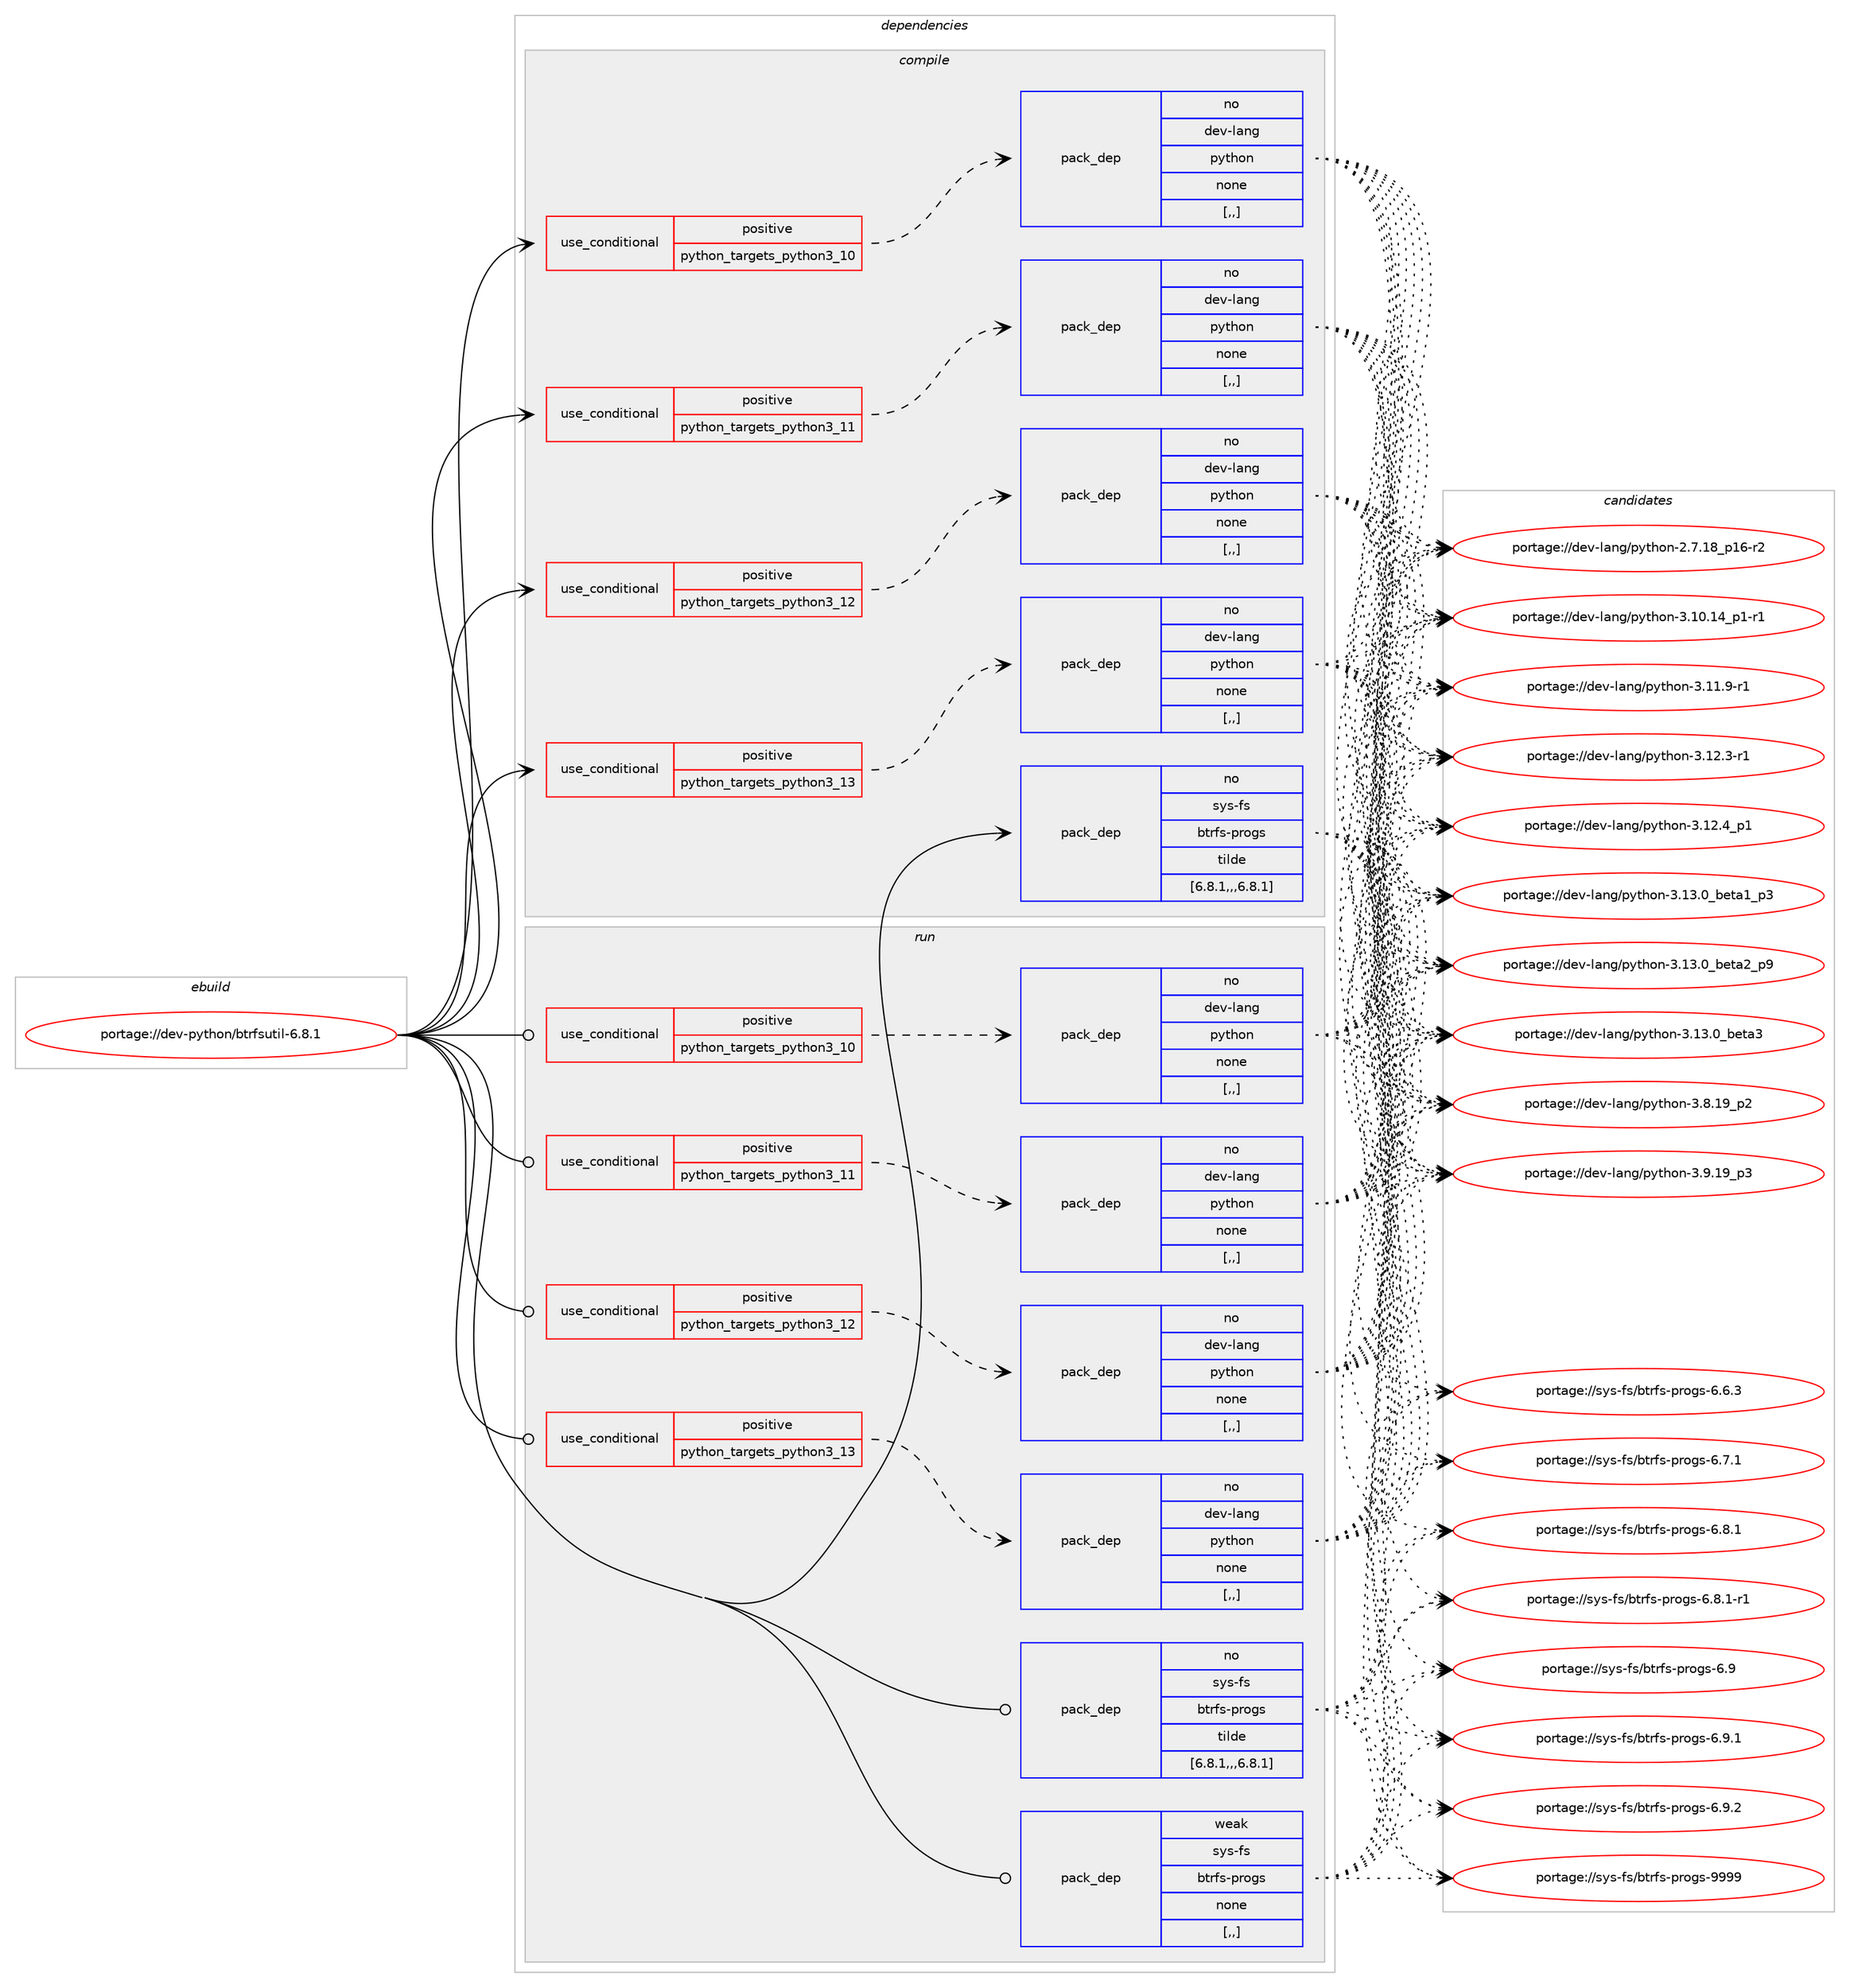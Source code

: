 digraph prolog {

# *************
# Graph options
# *************

newrank=true;
concentrate=true;
compound=true;
graph [rankdir=LR,fontname=Helvetica,fontsize=10,ranksep=1.5];#, ranksep=2.5, nodesep=0.2];
edge  [arrowhead=vee];
node  [fontname=Helvetica,fontsize=10];

# **********
# The ebuild
# **********

subgraph cluster_leftcol {
color=gray;
rank=same;
label=<<i>ebuild</i>>;
id [label="portage://dev-python/btrfsutil-6.8.1", color=red, width=4, href="../dev-python/btrfsutil-6.8.1.svg"];
}

# ****************
# The dependencies
# ****************

subgraph cluster_midcol {
color=gray;
label=<<i>dependencies</i>>;
subgraph cluster_compile {
fillcolor="#eeeeee";
style=filled;
label=<<i>compile</i>>;
subgraph cond30569 {
dependency139888 [label=<<TABLE BORDER="0" CELLBORDER="1" CELLSPACING="0" CELLPADDING="4"><TR><TD ROWSPAN="3" CELLPADDING="10">use_conditional</TD></TR><TR><TD>positive</TD></TR><TR><TD>python_targets_python3_10</TD></TR></TABLE>>, shape=none, color=red];
subgraph pack108107 {
dependency139889 [label=<<TABLE BORDER="0" CELLBORDER="1" CELLSPACING="0" CELLPADDING="4" WIDTH="220"><TR><TD ROWSPAN="6" CELLPADDING="30">pack_dep</TD></TR><TR><TD WIDTH="110">no</TD></TR><TR><TD>dev-lang</TD></TR><TR><TD>python</TD></TR><TR><TD>none</TD></TR><TR><TD>[,,]</TD></TR></TABLE>>, shape=none, color=blue];
}
dependency139888:e -> dependency139889:w [weight=20,style="dashed",arrowhead="vee"];
}
id:e -> dependency139888:w [weight=20,style="solid",arrowhead="vee"];
subgraph cond30570 {
dependency139890 [label=<<TABLE BORDER="0" CELLBORDER="1" CELLSPACING="0" CELLPADDING="4"><TR><TD ROWSPAN="3" CELLPADDING="10">use_conditional</TD></TR><TR><TD>positive</TD></TR><TR><TD>python_targets_python3_11</TD></TR></TABLE>>, shape=none, color=red];
subgraph pack108108 {
dependency139891 [label=<<TABLE BORDER="0" CELLBORDER="1" CELLSPACING="0" CELLPADDING="4" WIDTH="220"><TR><TD ROWSPAN="6" CELLPADDING="30">pack_dep</TD></TR><TR><TD WIDTH="110">no</TD></TR><TR><TD>dev-lang</TD></TR><TR><TD>python</TD></TR><TR><TD>none</TD></TR><TR><TD>[,,]</TD></TR></TABLE>>, shape=none, color=blue];
}
dependency139890:e -> dependency139891:w [weight=20,style="dashed",arrowhead="vee"];
}
id:e -> dependency139890:w [weight=20,style="solid",arrowhead="vee"];
subgraph cond30571 {
dependency139892 [label=<<TABLE BORDER="0" CELLBORDER="1" CELLSPACING="0" CELLPADDING="4"><TR><TD ROWSPAN="3" CELLPADDING="10">use_conditional</TD></TR><TR><TD>positive</TD></TR><TR><TD>python_targets_python3_12</TD></TR></TABLE>>, shape=none, color=red];
subgraph pack108109 {
dependency139893 [label=<<TABLE BORDER="0" CELLBORDER="1" CELLSPACING="0" CELLPADDING="4" WIDTH="220"><TR><TD ROWSPAN="6" CELLPADDING="30">pack_dep</TD></TR><TR><TD WIDTH="110">no</TD></TR><TR><TD>dev-lang</TD></TR><TR><TD>python</TD></TR><TR><TD>none</TD></TR><TR><TD>[,,]</TD></TR></TABLE>>, shape=none, color=blue];
}
dependency139892:e -> dependency139893:w [weight=20,style="dashed",arrowhead="vee"];
}
id:e -> dependency139892:w [weight=20,style="solid",arrowhead="vee"];
subgraph cond30572 {
dependency139894 [label=<<TABLE BORDER="0" CELLBORDER="1" CELLSPACING="0" CELLPADDING="4"><TR><TD ROWSPAN="3" CELLPADDING="10">use_conditional</TD></TR><TR><TD>positive</TD></TR><TR><TD>python_targets_python3_13</TD></TR></TABLE>>, shape=none, color=red];
subgraph pack108110 {
dependency139895 [label=<<TABLE BORDER="0" CELLBORDER="1" CELLSPACING="0" CELLPADDING="4" WIDTH="220"><TR><TD ROWSPAN="6" CELLPADDING="30">pack_dep</TD></TR><TR><TD WIDTH="110">no</TD></TR><TR><TD>dev-lang</TD></TR><TR><TD>python</TD></TR><TR><TD>none</TD></TR><TR><TD>[,,]</TD></TR></TABLE>>, shape=none, color=blue];
}
dependency139894:e -> dependency139895:w [weight=20,style="dashed",arrowhead="vee"];
}
id:e -> dependency139894:w [weight=20,style="solid",arrowhead="vee"];
subgraph pack108111 {
dependency139896 [label=<<TABLE BORDER="0" CELLBORDER="1" CELLSPACING="0" CELLPADDING="4" WIDTH="220"><TR><TD ROWSPAN="6" CELLPADDING="30">pack_dep</TD></TR><TR><TD WIDTH="110">no</TD></TR><TR><TD>sys-fs</TD></TR><TR><TD>btrfs-progs</TD></TR><TR><TD>tilde</TD></TR><TR><TD>[6.8.1,,,6.8.1]</TD></TR></TABLE>>, shape=none, color=blue];
}
id:e -> dependency139896:w [weight=20,style="solid",arrowhead="vee"];
}
subgraph cluster_compileandrun {
fillcolor="#eeeeee";
style=filled;
label=<<i>compile and run</i>>;
}
subgraph cluster_run {
fillcolor="#eeeeee";
style=filled;
label=<<i>run</i>>;
subgraph cond30573 {
dependency139897 [label=<<TABLE BORDER="0" CELLBORDER="1" CELLSPACING="0" CELLPADDING="4"><TR><TD ROWSPAN="3" CELLPADDING="10">use_conditional</TD></TR><TR><TD>positive</TD></TR><TR><TD>python_targets_python3_10</TD></TR></TABLE>>, shape=none, color=red];
subgraph pack108112 {
dependency139898 [label=<<TABLE BORDER="0" CELLBORDER="1" CELLSPACING="0" CELLPADDING="4" WIDTH="220"><TR><TD ROWSPAN="6" CELLPADDING="30">pack_dep</TD></TR><TR><TD WIDTH="110">no</TD></TR><TR><TD>dev-lang</TD></TR><TR><TD>python</TD></TR><TR><TD>none</TD></TR><TR><TD>[,,]</TD></TR></TABLE>>, shape=none, color=blue];
}
dependency139897:e -> dependency139898:w [weight=20,style="dashed",arrowhead="vee"];
}
id:e -> dependency139897:w [weight=20,style="solid",arrowhead="odot"];
subgraph cond30574 {
dependency139899 [label=<<TABLE BORDER="0" CELLBORDER="1" CELLSPACING="0" CELLPADDING="4"><TR><TD ROWSPAN="3" CELLPADDING="10">use_conditional</TD></TR><TR><TD>positive</TD></TR><TR><TD>python_targets_python3_11</TD></TR></TABLE>>, shape=none, color=red];
subgraph pack108113 {
dependency139900 [label=<<TABLE BORDER="0" CELLBORDER="1" CELLSPACING="0" CELLPADDING="4" WIDTH="220"><TR><TD ROWSPAN="6" CELLPADDING="30">pack_dep</TD></TR><TR><TD WIDTH="110">no</TD></TR><TR><TD>dev-lang</TD></TR><TR><TD>python</TD></TR><TR><TD>none</TD></TR><TR><TD>[,,]</TD></TR></TABLE>>, shape=none, color=blue];
}
dependency139899:e -> dependency139900:w [weight=20,style="dashed",arrowhead="vee"];
}
id:e -> dependency139899:w [weight=20,style="solid",arrowhead="odot"];
subgraph cond30575 {
dependency139901 [label=<<TABLE BORDER="0" CELLBORDER="1" CELLSPACING="0" CELLPADDING="4"><TR><TD ROWSPAN="3" CELLPADDING="10">use_conditional</TD></TR><TR><TD>positive</TD></TR><TR><TD>python_targets_python3_12</TD></TR></TABLE>>, shape=none, color=red];
subgraph pack108114 {
dependency139902 [label=<<TABLE BORDER="0" CELLBORDER="1" CELLSPACING="0" CELLPADDING="4" WIDTH="220"><TR><TD ROWSPAN="6" CELLPADDING="30">pack_dep</TD></TR><TR><TD WIDTH="110">no</TD></TR><TR><TD>dev-lang</TD></TR><TR><TD>python</TD></TR><TR><TD>none</TD></TR><TR><TD>[,,]</TD></TR></TABLE>>, shape=none, color=blue];
}
dependency139901:e -> dependency139902:w [weight=20,style="dashed",arrowhead="vee"];
}
id:e -> dependency139901:w [weight=20,style="solid",arrowhead="odot"];
subgraph cond30576 {
dependency139903 [label=<<TABLE BORDER="0" CELLBORDER="1" CELLSPACING="0" CELLPADDING="4"><TR><TD ROWSPAN="3" CELLPADDING="10">use_conditional</TD></TR><TR><TD>positive</TD></TR><TR><TD>python_targets_python3_13</TD></TR></TABLE>>, shape=none, color=red];
subgraph pack108115 {
dependency139904 [label=<<TABLE BORDER="0" CELLBORDER="1" CELLSPACING="0" CELLPADDING="4" WIDTH="220"><TR><TD ROWSPAN="6" CELLPADDING="30">pack_dep</TD></TR><TR><TD WIDTH="110">no</TD></TR><TR><TD>dev-lang</TD></TR><TR><TD>python</TD></TR><TR><TD>none</TD></TR><TR><TD>[,,]</TD></TR></TABLE>>, shape=none, color=blue];
}
dependency139903:e -> dependency139904:w [weight=20,style="dashed",arrowhead="vee"];
}
id:e -> dependency139903:w [weight=20,style="solid",arrowhead="odot"];
subgraph pack108116 {
dependency139905 [label=<<TABLE BORDER="0" CELLBORDER="1" CELLSPACING="0" CELLPADDING="4" WIDTH="220"><TR><TD ROWSPAN="6" CELLPADDING="30">pack_dep</TD></TR><TR><TD WIDTH="110">no</TD></TR><TR><TD>sys-fs</TD></TR><TR><TD>btrfs-progs</TD></TR><TR><TD>tilde</TD></TR><TR><TD>[6.8.1,,,6.8.1]</TD></TR></TABLE>>, shape=none, color=blue];
}
id:e -> dependency139905:w [weight=20,style="solid",arrowhead="odot"];
subgraph pack108117 {
dependency139906 [label=<<TABLE BORDER="0" CELLBORDER="1" CELLSPACING="0" CELLPADDING="4" WIDTH="220"><TR><TD ROWSPAN="6" CELLPADDING="30">pack_dep</TD></TR><TR><TD WIDTH="110">weak</TD></TR><TR><TD>sys-fs</TD></TR><TR><TD>btrfs-progs</TD></TR><TR><TD>none</TD></TR><TR><TD>[,,]</TD></TR></TABLE>>, shape=none, color=blue];
}
id:e -> dependency139906:w [weight=20,style="solid",arrowhead="odot"];
}
}

# **************
# The candidates
# **************

subgraph cluster_choices {
rank=same;
color=gray;
label=<<i>candidates</i>>;

subgraph choice108107 {
color=black;
nodesep=1;
choice100101118451089711010347112121116104111110455046554649569511249544511450 [label="portage://dev-lang/python-2.7.18_p16-r2", color=red, width=4,href="../dev-lang/python-2.7.18_p16-r2.svg"];
choice100101118451089711010347112121116104111110455146494846495295112494511449 [label="portage://dev-lang/python-3.10.14_p1-r1", color=red, width=4,href="../dev-lang/python-3.10.14_p1-r1.svg"];
choice100101118451089711010347112121116104111110455146494946574511449 [label="portage://dev-lang/python-3.11.9-r1", color=red, width=4,href="../dev-lang/python-3.11.9-r1.svg"];
choice100101118451089711010347112121116104111110455146495046514511449 [label="portage://dev-lang/python-3.12.3-r1", color=red, width=4,href="../dev-lang/python-3.12.3-r1.svg"];
choice100101118451089711010347112121116104111110455146495046529511249 [label="portage://dev-lang/python-3.12.4_p1", color=red, width=4,href="../dev-lang/python-3.12.4_p1.svg"];
choice10010111845108971101034711212111610411111045514649514648959810111697499511251 [label="portage://dev-lang/python-3.13.0_beta1_p3", color=red, width=4,href="../dev-lang/python-3.13.0_beta1_p3.svg"];
choice10010111845108971101034711212111610411111045514649514648959810111697509511257 [label="portage://dev-lang/python-3.13.0_beta2_p9", color=red, width=4,href="../dev-lang/python-3.13.0_beta2_p9.svg"];
choice1001011184510897110103471121211161041111104551464951464895981011169751 [label="portage://dev-lang/python-3.13.0_beta3", color=red, width=4,href="../dev-lang/python-3.13.0_beta3.svg"];
choice100101118451089711010347112121116104111110455146564649579511250 [label="portage://dev-lang/python-3.8.19_p2", color=red, width=4,href="../dev-lang/python-3.8.19_p2.svg"];
choice100101118451089711010347112121116104111110455146574649579511251 [label="portage://dev-lang/python-3.9.19_p3", color=red, width=4,href="../dev-lang/python-3.9.19_p3.svg"];
dependency139889:e -> choice100101118451089711010347112121116104111110455046554649569511249544511450:w [style=dotted,weight="100"];
dependency139889:e -> choice100101118451089711010347112121116104111110455146494846495295112494511449:w [style=dotted,weight="100"];
dependency139889:e -> choice100101118451089711010347112121116104111110455146494946574511449:w [style=dotted,weight="100"];
dependency139889:e -> choice100101118451089711010347112121116104111110455146495046514511449:w [style=dotted,weight="100"];
dependency139889:e -> choice100101118451089711010347112121116104111110455146495046529511249:w [style=dotted,weight="100"];
dependency139889:e -> choice10010111845108971101034711212111610411111045514649514648959810111697499511251:w [style=dotted,weight="100"];
dependency139889:e -> choice10010111845108971101034711212111610411111045514649514648959810111697509511257:w [style=dotted,weight="100"];
dependency139889:e -> choice1001011184510897110103471121211161041111104551464951464895981011169751:w [style=dotted,weight="100"];
dependency139889:e -> choice100101118451089711010347112121116104111110455146564649579511250:w [style=dotted,weight="100"];
dependency139889:e -> choice100101118451089711010347112121116104111110455146574649579511251:w [style=dotted,weight="100"];
}
subgraph choice108108 {
color=black;
nodesep=1;
choice100101118451089711010347112121116104111110455046554649569511249544511450 [label="portage://dev-lang/python-2.7.18_p16-r2", color=red, width=4,href="../dev-lang/python-2.7.18_p16-r2.svg"];
choice100101118451089711010347112121116104111110455146494846495295112494511449 [label="portage://dev-lang/python-3.10.14_p1-r1", color=red, width=4,href="../dev-lang/python-3.10.14_p1-r1.svg"];
choice100101118451089711010347112121116104111110455146494946574511449 [label="portage://dev-lang/python-3.11.9-r1", color=red, width=4,href="../dev-lang/python-3.11.9-r1.svg"];
choice100101118451089711010347112121116104111110455146495046514511449 [label="portage://dev-lang/python-3.12.3-r1", color=red, width=4,href="../dev-lang/python-3.12.3-r1.svg"];
choice100101118451089711010347112121116104111110455146495046529511249 [label="portage://dev-lang/python-3.12.4_p1", color=red, width=4,href="../dev-lang/python-3.12.4_p1.svg"];
choice10010111845108971101034711212111610411111045514649514648959810111697499511251 [label="portage://dev-lang/python-3.13.0_beta1_p3", color=red, width=4,href="../dev-lang/python-3.13.0_beta1_p3.svg"];
choice10010111845108971101034711212111610411111045514649514648959810111697509511257 [label="portage://dev-lang/python-3.13.0_beta2_p9", color=red, width=4,href="../dev-lang/python-3.13.0_beta2_p9.svg"];
choice1001011184510897110103471121211161041111104551464951464895981011169751 [label="portage://dev-lang/python-3.13.0_beta3", color=red, width=4,href="../dev-lang/python-3.13.0_beta3.svg"];
choice100101118451089711010347112121116104111110455146564649579511250 [label="portage://dev-lang/python-3.8.19_p2", color=red, width=4,href="../dev-lang/python-3.8.19_p2.svg"];
choice100101118451089711010347112121116104111110455146574649579511251 [label="portage://dev-lang/python-3.9.19_p3", color=red, width=4,href="../dev-lang/python-3.9.19_p3.svg"];
dependency139891:e -> choice100101118451089711010347112121116104111110455046554649569511249544511450:w [style=dotted,weight="100"];
dependency139891:e -> choice100101118451089711010347112121116104111110455146494846495295112494511449:w [style=dotted,weight="100"];
dependency139891:e -> choice100101118451089711010347112121116104111110455146494946574511449:w [style=dotted,weight="100"];
dependency139891:e -> choice100101118451089711010347112121116104111110455146495046514511449:w [style=dotted,weight="100"];
dependency139891:e -> choice100101118451089711010347112121116104111110455146495046529511249:w [style=dotted,weight="100"];
dependency139891:e -> choice10010111845108971101034711212111610411111045514649514648959810111697499511251:w [style=dotted,weight="100"];
dependency139891:e -> choice10010111845108971101034711212111610411111045514649514648959810111697509511257:w [style=dotted,weight="100"];
dependency139891:e -> choice1001011184510897110103471121211161041111104551464951464895981011169751:w [style=dotted,weight="100"];
dependency139891:e -> choice100101118451089711010347112121116104111110455146564649579511250:w [style=dotted,weight="100"];
dependency139891:e -> choice100101118451089711010347112121116104111110455146574649579511251:w [style=dotted,weight="100"];
}
subgraph choice108109 {
color=black;
nodesep=1;
choice100101118451089711010347112121116104111110455046554649569511249544511450 [label="portage://dev-lang/python-2.7.18_p16-r2", color=red, width=4,href="../dev-lang/python-2.7.18_p16-r2.svg"];
choice100101118451089711010347112121116104111110455146494846495295112494511449 [label="portage://dev-lang/python-3.10.14_p1-r1", color=red, width=4,href="../dev-lang/python-3.10.14_p1-r1.svg"];
choice100101118451089711010347112121116104111110455146494946574511449 [label="portage://dev-lang/python-3.11.9-r1", color=red, width=4,href="../dev-lang/python-3.11.9-r1.svg"];
choice100101118451089711010347112121116104111110455146495046514511449 [label="portage://dev-lang/python-3.12.3-r1", color=red, width=4,href="../dev-lang/python-3.12.3-r1.svg"];
choice100101118451089711010347112121116104111110455146495046529511249 [label="portage://dev-lang/python-3.12.4_p1", color=red, width=4,href="../dev-lang/python-3.12.4_p1.svg"];
choice10010111845108971101034711212111610411111045514649514648959810111697499511251 [label="portage://dev-lang/python-3.13.0_beta1_p3", color=red, width=4,href="../dev-lang/python-3.13.0_beta1_p3.svg"];
choice10010111845108971101034711212111610411111045514649514648959810111697509511257 [label="portage://dev-lang/python-3.13.0_beta2_p9", color=red, width=4,href="../dev-lang/python-3.13.0_beta2_p9.svg"];
choice1001011184510897110103471121211161041111104551464951464895981011169751 [label="portage://dev-lang/python-3.13.0_beta3", color=red, width=4,href="../dev-lang/python-3.13.0_beta3.svg"];
choice100101118451089711010347112121116104111110455146564649579511250 [label="portage://dev-lang/python-3.8.19_p2", color=red, width=4,href="../dev-lang/python-3.8.19_p2.svg"];
choice100101118451089711010347112121116104111110455146574649579511251 [label="portage://dev-lang/python-3.9.19_p3", color=red, width=4,href="../dev-lang/python-3.9.19_p3.svg"];
dependency139893:e -> choice100101118451089711010347112121116104111110455046554649569511249544511450:w [style=dotted,weight="100"];
dependency139893:e -> choice100101118451089711010347112121116104111110455146494846495295112494511449:w [style=dotted,weight="100"];
dependency139893:e -> choice100101118451089711010347112121116104111110455146494946574511449:w [style=dotted,weight="100"];
dependency139893:e -> choice100101118451089711010347112121116104111110455146495046514511449:w [style=dotted,weight="100"];
dependency139893:e -> choice100101118451089711010347112121116104111110455146495046529511249:w [style=dotted,weight="100"];
dependency139893:e -> choice10010111845108971101034711212111610411111045514649514648959810111697499511251:w [style=dotted,weight="100"];
dependency139893:e -> choice10010111845108971101034711212111610411111045514649514648959810111697509511257:w [style=dotted,weight="100"];
dependency139893:e -> choice1001011184510897110103471121211161041111104551464951464895981011169751:w [style=dotted,weight="100"];
dependency139893:e -> choice100101118451089711010347112121116104111110455146564649579511250:w [style=dotted,weight="100"];
dependency139893:e -> choice100101118451089711010347112121116104111110455146574649579511251:w [style=dotted,weight="100"];
}
subgraph choice108110 {
color=black;
nodesep=1;
choice100101118451089711010347112121116104111110455046554649569511249544511450 [label="portage://dev-lang/python-2.7.18_p16-r2", color=red, width=4,href="../dev-lang/python-2.7.18_p16-r2.svg"];
choice100101118451089711010347112121116104111110455146494846495295112494511449 [label="portage://dev-lang/python-3.10.14_p1-r1", color=red, width=4,href="../dev-lang/python-3.10.14_p1-r1.svg"];
choice100101118451089711010347112121116104111110455146494946574511449 [label="portage://dev-lang/python-3.11.9-r1", color=red, width=4,href="../dev-lang/python-3.11.9-r1.svg"];
choice100101118451089711010347112121116104111110455146495046514511449 [label="portage://dev-lang/python-3.12.3-r1", color=red, width=4,href="../dev-lang/python-3.12.3-r1.svg"];
choice100101118451089711010347112121116104111110455146495046529511249 [label="portage://dev-lang/python-3.12.4_p1", color=red, width=4,href="../dev-lang/python-3.12.4_p1.svg"];
choice10010111845108971101034711212111610411111045514649514648959810111697499511251 [label="portage://dev-lang/python-3.13.0_beta1_p3", color=red, width=4,href="../dev-lang/python-3.13.0_beta1_p3.svg"];
choice10010111845108971101034711212111610411111045514649514648959810111697509511257 [label="portage://dev-lang/python-3.13.0_beta2_p9", color=red, width=4,href="../dev-lang/python-3.13.0_beta2_p9.svg"];
choice1001011184510897110103471121211161041111104551464951464895981011169751 [label="portage://dev-lang/python-3.13.0_beta3", color=red, width=4,href="../dev-lang/python-3.13.0_beta3.svg"];
choice100101118451089711010347112121116104111110455146564649579511250 [label="portage://dev-lang/python-3.8.19_p2", color=red, width=4,href="../dev-lang/python-3.8.19_p2.svg"];
choice100101118451089711010347112121116104111110455146574649579511251 [label="portage://dev-lang/python-3.9.19_p3", color=red, width=4,href="../dev-lang/python-3.9.19_p3.svg"];
dependency139895:e -> choice100101118451089711010347112121116104111110455046554649569511249544511450:w [style=dotted,weight="100"];
dependency139895:e -> choice100101118451089711010347112121116104111110455146494846495295112494511449:w [style=dotted,weight="100"];
dependency139895:e -> choice100101118451089711010347112121116104111110455146494946574511449:w [style=dotted,weight="100"];
dependency139895:e -> choice100101118451089711010347112121116104111110455146495046514511449:w [style=dotted,weight="100"];
dependency139895:e -> choice100101118451089711010347112121116104111110455146495046529511249:w [style=dotted,weight="100"];
dependency139895:e -> choice10010111845108971101034711212111610411111045514649514648959810111697499511251:w [style=dotted,weight="100"];
dependency139895:e -> choice10010111845108971101034711212111610411111045514649514648959810111697509511257:w [style=dotted,weight="100"];
dependency139895:e -> choice1001011184510897110103471121211161041111104551464951464895981011169751:w [style=dotted,weight="100"];
dependency139895:e -> choice100101118451089711010347112121116104111110455146564649579511250:w [style=dotted,weight="100"];
dependency139895:e -> choice100101118451089711010347112121116104111110455146574649579511251:w [style=dotted,weight="100"];
}
subgraph choice108111 {
color=black;
nodesep=1;
choice11512111545102115479811611410211545112114111103115455446544651 [label="portage://sys-fs/btrfs-progs-6.6.3", color=red, width=4,href="../sys-fs/btrfs-progs-6.6.3.svg"];
choice11512111545102115479811611410211545112114111103115455446554649 [label="portage://sys-fs/btrfs-progs-6.7.1", color=red, width=4,href="../sys-fs/btrfs-progs-6.7.1.svg"];
choice11512111545102115479811611410211545112114111103115455446564649 [label="portage://sys-fs/btrfs-progs-6.8.1", color=red, width=4,href="../sys-fs/btrfs-progs-6.8.1.svg"];
choice115121115451021154798116114102115451121141111031154554465646494511449 [label="portage://sys-fs/btrfs-progs-6.8.1-r1", color=red, width=4,href="../sys-fs/btrfs-progs-6.8.1-r1.svg"];
choice1151211154510211547981161141021154511211411110311545544657 [label="portage://sys-fs/btrfs-progs-6.9", color=red, width=4,href="../sys-fs/btrfs-progs-6.9.svg"];
choice11512111545102115479811611410211545112114111103115455446574649 [label="portage://sys-fs/btrfs-progs-6.9.1", color=red, width=4,href="../sys-fs/btrfs-progs-6.9.1.svg"];
choice11512111545102115479811611410211545112114111103115455446574650 [label="portage://sys-fs/btrfs-progs-6.9.2", color=red, width=4,href="../sys-fs/btrfs-progs-6.9.2.svg"];
choice115121115451021154798116114102115451121141111031154557575757 [label="portage://sys-fs/btrfs-progs-9999", color=red, width=4,href="../sys-fs/btrfs-progs-9999.svg"];
dependency139896:e -> choice11512111545102115479811611410211545112114111103115455446544651:w [style=dotted,weight="100"];
dependency139896:e -> choice11512111545102115479811611410211545112114111103115455446554649:w [style=dotted,weight="100"];
dependency139896:e -> choice11512111545102115479811611410211545112114111103115455446564649:w [style=dotted,weight="100"];
dependency139896:e -> choice115121115451021154798116114102115451121141111031154554465646494511449:w [style=dotted,weight="100"];
dependency139896:e -> choice1151211154510211547981161141021154511211411110311545544657:w [style=dotted,weight="100"];
dependency139896:e -> choice11512111545102115479811611410211545112114111103115455446574649:w [style=dotted,weight="100"];
dependency139896:e -> choice11512111545102115479811611410211545112114111103115455446574650:w [style=dotted,weight="100"];
dependency139896:e -> choice115121115451021154798116114102115451121141111031154557575757:w [style=dotted,weight="100"];
}
subgraph choice108112 {
color=black;
nodesep=1;
choice100101118451089711010347112121116104111110455046554649569511249544511450 [label="portage://dev-lang/python-2.7.18_p16-r2", color=red, width=4,href="../dev-lang/python-2.7.18_p16-r2.svg"];
choice100101118451089711010347112121116104111110455146494846495295112494511449 [label="portage://dev-lang/python-3.10.14_p1-r1", color=red, width=4,href="../dev-lang/python-3.10.14_p1-r1.svg"];
choice100101118451089711010347112121116104111110455146494946574511449 [label="portage://dev-lang/python-3.11.9-r1", color=red, width=4,href="../dev-lang/python-3.11.9-r1.svg"];
choice100101118451089711010347112121116104111110455146495046514511449 [label="portage://dev-lang/python-3.12.3-r1", color=red, width=4,href="../dev-lang/python-3.12.3-r1.svg"];
choice100101118451089711010347112121116104111110455146495046529511249 [label="portage://dev-lang/python-3.12.4_p1", color=red, width=4,href="../dev-lang/python-3.12.4_p1.svg"];
choice10010111845108971101034711212111610411111045514649514648959810111697499511251 [label="portage://dev-lang/python-3.13.0_beta1_p3", color=red, width=4,href="../dev-lang/python-3.13.0_beta1_p3.svg"];
choice10010111845108971101034711212111610411111045514649514648959810111697509511257 [label="portage://dev-lang/python-3.13.0_beta2_p9", color=red, width=4,href="../dev-lang/python-3.13.0_beta2_p9.svg"];
choice1001011184510897110103471121211161041111104551464951464895981011169751 [label="portage://dev-lang/python-3.13.0_beta3", color=red, width=4,href="../dev-lang/python-3.13.0_beta3.svg"];
choice100101118451089711010347112121116104111110455146564649579511250 [label="portage://dev-lang/python-3.8.19_p2", color=red, width=4,href="../dev-lang/python-3.8.19_p2.svg"];
choice100101118451089711010347112121116104111110455146574649579511251 [label="portage://dev-lang/python-3.9.19_p3", color=red, width=4,href="../dev-lang/python-3.9.19_p3.svg"];
dependency139898:e -> choice100101118451089711010347112121116104111110455046554649569511249544511450:w [style=dotted,weight="100"];
dependency139898:e -> choice100101118451089711010347112121116104111110455146494846495295112494511449:w [style=dotted,weight="100"];
dependency139898:e -> choice100101118451089711010347112121116104111110455146494946574511449:w [style=dotted,weight="100"];
dependency139898:e -> choice100101118451089711010347112121116104111110455146495046514511449:w [style=dotted,weight="100"];
dependency139898:e -> choice100101118451089711010347112121116104111110455146495046529511249:w [style=dotted,weight="100"];
dependency139898:e -> choice10010111845108971101034711212111610411111045514649514648959810111697499511251:w [style=dotted,weight="100"];
dependency139898:e -> choice10010111845108971101034711212111610411111045514649514648959810111697509511257:w [style=dotted,weight="100"];
dependency139898:e -> choice1001011184510897110103471121211161041111104551464951464895981011169751:w [style=dotted,weight="100"];
dependency139898:e -> choice100101118451089711010347112121116104111110455146564649579511250:w [style=dotted,weight="100"];
dependency139898:e -> choice100101118451089711010347112121116104111110455146574649579511251:w [style=dotted,weight="100"];
}
subgraph choice108113 {
color=black;
nodesep=1;
choice100101118451089711010347112121116104111110455046554649569511249544511450 [label="portage://dev-lang/python-2.7.18_p16-r2", color=red, width=4,href="../dev-lang/python-2.7.18_p16-r2.svg"];
choice100101118451089711010347112121116104111110455146494846495295112494511449 [label="portage://dev-lang/python-3.10.14_p1-r1", color=red, width=4,href="../dev-lang/python-3.10.14_p1-r1.svg"];
choice100101118451089711010347112121116104111110455146494946574511449 [label="portage://dev-lang/python-3.11.9-r1", color=red, width=4,href="../dev-lang/python-3.11.9-r1.svg"];
choice100101118451089711010347112121116104111110455146495046514511449 [label="portage://dev-lang/python-3.12.3-r1", color=red, width=4,href="../dev-lang/python-3.12.3-r1.svg"];
choice100101118451089711010347112121116104111110455146495046529511249 [label="portage://dev-lang/python-3.12.4_p1", color=red, width=4,href="../dev-lang/python-3.12.4_p1.svg"];
choice10010111845108971101034711212111610411111045514649514648959810111697499511251 [label="portage://dev-lang/python-3.13.0_beta1_p3", color=red, width=4,href="../dev-lang/python-3.13.0_beta1_p3.svg"];
choice10010111845108971101034711212111610411111045514649514648959810111697509511257 [label="portage://dev-lang/python-3.13.0_beta2_p9", color=red, width=4,href="../dev-lang/python-3.13.0_beta2_p9.svg"];
choice1001011184510897110103471121211161041111104551464951464895981011169751 [label="portage://dev-lang/python-3.13.0_beta3", color=red, width=4,href="../dev-lang/python-3.13.0_beta3.svg"];
choice100101118451089711010347112121116104111110455146564649579511250 [label="portage://dev-lang/python-3.8.19_p2", color=red, width=4,href="../dev-lang/python-3.8.19_p2.svg"];
choice100101118451089711010347112121116104111110455146574649579511251 [label="portage://dev-lang/python-3.9.19_p3", color=red, width=4,href="../dev-lang/python-3.9.19_p3.svg"];
dependency139900:e -> choice100101118451089711010347112121116104111110455046554649569511249544511450:w [style=dotted,weight="100"];
dependency139900:e -> choice100101118451089711010347112121116104111110455146494846495295112494511449:w [style=dotted,weight="100"];
dependency139900:e -> choice100101118451089711010347112121116104111110455146494946574511449:w [style=dotted,weight="100"];
dependency139900:e -> choice100101118451089711010347112121116104111110455146495046514511449:w [style=dotted,weight="100"];
dependency139900:e -> choice100101118451089711010347112121116104111110455146495046529511249:w [style=dotted,weight="100"];
dependency139900:e -> choice10010111845108971101034711212111610411111045514649514648959810111697499511251:w [style=dotted,weight="100"];
dependency139900:e -> choice10010111845108971101034711212111610411111045514649514648959810111697509511257:w [style=dotted,weight="100"];
dependency139900:e -> choice1001011184510897110103471121211161041111104551464951464895981011169751:w [style=dotted,weight="100"];
dependency139900:e -> choice100101118451089711010347112121116104111110455146564649579511250:w [style=dotted,weight="100"];
dependency139900:e -> choice100101118451089711010347112121116104111110455146574649579511251:w [style=dotted,weight="100"];
}
subgraph choice108114 {
color=black;
nodesep=1;
choice100101118451089711010347112121116104111110455046554649569511249544511450 [label="portage://dev-lang/python-2.7.18_p16-r2", color=red, width=4,href="../dev-lang/python-2.7.18_p16-r2.svg"];
choice100101118451089711010347112121116104111110455146494846495295112494511449 [label="portage://dev-lang/python-3.10.14_p1-r1", color=red, width=4,href="../dev-lang/python-3.10.14_p1-r1.svg"];
choice100101118451089711010347112121116104111110455146494946574511449 [label="portage://dev-lang/python-3.11.9-r1", color=red, width=4,href="../dev-lang/python-3.11.9-r1.svg"];
choice100101118451089711010347112121116104111110455146495046514511449 [label="portage://dev-lang/python-3.12.3-r1", color=red, width=4,href="../dev-lang/python-3.12.3-r1.svg"];
choice100101118451089711010347112121116104111110455146495046529511249 [label="portage://dev-lang/python-3.12.4_p1", color=red, width=4,href="../dev-lang/python-3.12.4_p1.svg"];
choice10010111845108971101034711212111610411111045514649514648959810111697499511251 [label="portage://dev-lang/python-3.13.0_beta1_p3", color=red, width=4,href="../dev-lang/python-3.13.0_beta1_p3.svg"];
choice10010111845108971101034711212111610411111045514649514648959810111697509511257 [label="portage://dev-lang/python-3.13.0_beta2_p9", color=red, width=4,href="../dev-lang/python-3.13.0_beta2_p9.svg"];
choice1001011184510897110103471121211161041111104551464951464895981011169751 [label="portage://dev-lang/python-3.13.0_beta3", color=red, width=4,href="../dev-lang/python-3.13.0_beta3.svg"];
choice100101118451089711010347112121116104111110455146564649579511250 [label="portage://dev-lang/python-3.8.19_p2", color=red, width=4,href="../dev-lang/python-3.8.19_p2.svg"];
choice100101118451089711010347112121116104111110455146574649579511251 [label="portage://dev-lang/python-3.9.19_p3", color=red, width=4,href="../dev-lang/python-3.9.19_p3.svg"];
dependency139902:e -> choice100101118451089711010347112121116104111110455046554649569511249544511450:w [style=dotted,weight="100"];
dependency139902:e -> choice100101118451089711010347112121116104111110455146494846495295112494511449:w [style=dotted,weight="100"];
dependency139902:e -> choice100101118451089711010347112121116104111110455146494946574511449:w [style=dotted,weight="100"];
dependency139902:e -> choice100101118451089711010347112121116104111110455146495046514511449:w [style=dotted,weight="100"];
dependency139902:e -> choice100101118451089711010347112121116104111110455146495046529511249:w [style=dotted,weight="100"];
dependency139902:e -> choice10010111845108971101034711212111610411111045514649514648959810111697499511251:w [style=dotted,weight="100"];
dependency139902:e -> choice10010111845108971101034711212111610411111045514649514648959810111697509511257:w [style=dotted,weight="100"];
dependency139902:e -> choice1001011184510897110103471121211161041111104551464951464895981011169751:w [style=dotted,weight="100"];
dependency139902:e -> choice100101118451089711010347112121116104111110455146564649579511250:w [style=dotted,weight="100"];
dependency139902:e -> choice100101118451089711010347112121116104111110455146574649579511251:w [style=dotted,weight="100"];
}
subgraph choice108115 {
color=black;
nodesep=1;
choice100101118451089711010347112121116104111110455046554649569511249544511450 [label="portage://dev-lang/python-2.7.18_p16-r2", color=red, width=4,href="../dev-lang/python-2.7.18_p16-r2.svg"];
choice100101118451089711010347112121116104111110455146494846495295112494511449 [label="portage://dev-lang/python-3.10.14_p1-r1", color=red, width=4,href="../dev-lang/python-3.10.14_p1-r1.svg"];
choice100101118451089711010347112121116104111110455146494946574511449 [label="portage://dev-lang/python-3.11.9-r1", color=red, width=4,href="../dev-lang/python-3.11.9-r1.svg"];
choice100101118451089711010347112121116104111110455146495046514511449 [label="portage://dev-lang/python-3.12.3-r1", color=red, width=4,href="../dev-lang/python-3.12.3-r1.svg"];
choice100101118451089711010347112121116104111110455146495046529511249 [label="portage://dev-lang/python-3.12.4_p1", color=red, width=4,href="../dev-lang/python-3.12.4_p1.svg"];
choice10010111845108971101034711212111610411111045514649514648959810111697499511251 [label="portage://dev-lang/python-3.13.0_beta1_p3", color=red, width=4,href="../dev-lang/python-3.13.0_beta1_p3.svg"];
choice10010111845108971101034711212111610411111045514649514648959810111697509511257 [label="portage://dev-lang/python-3.13.0_beta2_p9", color=red, width=4,href="../dev-lang/python-3.13.0_beta2_p9.svg"];
choice1001011184510897110103471121211161041111104551464951464895981011169751 [label="portage://dev-lang/python-3.13.0_beta3", color=red, width=4,href="../dev-lang/python-3.13.0_beta3.svg"];
choice100101118451089711010347112121116104111110455146564649579511250 [label="portage://dev-lang/python-3.8.19_p2", color=red, width=4,href="../dev-lang/python-3.8.19_p2.svg"];
choice100101118451089711010347112121116104111110455146574649579511251 [label="portage://dev-lang/python-3.9.19_p3", color=red, width=4,href="../dev-lang/python-3.9.19_p3.svg"];
dependency139904:e -> choice100101118451089711010347112121116104111110455046554649569511249544511450:w [style=dotted,weight="100"];
dependency139904:e -> choice100101118451089711010347112121116104111110455146494846495295112494511449:w [style=dotted,weight="100"];
dependency139904:e -> choice100101118451089711010347112121116104111110455146494946574511449:w [style=dotted,weight="100"];
dependency139904:e -> choice100101118451089711010347112121116104111110455146495046514511449:w [style=dotted,weight="100"];
dependency139904:e -> choice100101118451089711010347112121116104111110455146495046529511249:w [style=dotted,weight="100"];
dependency139904:e -> choice10010111845108971101034711212111610411111045514649514648959810111697499511251:w [style=dotted,weight="100"];
dependency139904:e -> choice10010111845108971101034711212111610411111045514649514648959810111697509511257:w [style=dotted,weight="100"];
dependency139904:e -> choice1001011184510897110103471121211161041111104551464951464895981011169751:w [style=dotted,weight="100"];
dependency139904:e -> choice100101118451089711010347112121116104111110455146564649579511250:w [style=dotted,weight="100"];
dependency139904:e -> choice100101118451089711010347112121116104111110455146574649579511251:w [style=dotted,weight="100"];
}
subgraph choice108116 {
color=black;
nodesep=1;
choice11512111545102115479811611410211545112114111103115455446544651 [label="portage://sys-fs/btrfs-progs-6.6.3", color=red, width=4,href="../sys-fs/btrfs-progs-6.6.3.svg"];
choice11512111545102115479811611410211545112114111103115455446554649 [label="portage://sys-fs/btrfs-progs-6.7.1", color=red, width=4,href="../sys-fs/btrfs-progs-6.7.1.svg"];
choice11512111545102115479811611410211545112114111103115455446564649 [label="portage://sys-fs/btrfs-progs-6.8.1", color=red, width=4,href="../sys-fs/btrfs-progs-6.8.1.svg"];
choice115121115451021154798116114102115451121141111031154554465646494511449 [label="portage://sys-fs/btrfs-progs-6.8.1-r1", color=red, width=4,href="../sys-fs/btrfs-progs-6.8.1-r1.svg"];
choice1151211154510211547981161141021154511211411110311545544657 [label="portage://sys-fs/btrfs-progs-6.9", color=red, width=4,href="../sys-fs/btrfs-progs-6.9.svg"];
choice11512111545102115479811611410211545112114111103115455446574649 [label="portage://sys-fs/btrfs-progs-6.9.1", color=red, width=4,href="../sys-fs/btrfs-progs-6.9.1.svg"];
choice11512111545102115479811611410211545112114111103115455446574650 [label="portage://sys-fs/btrfs-progs-6.9.2", color=red, width=4,href="../sys-fs/btrfs-progs-6.9.2.svg"];
choice115121115451021154798116114102115451121141111031154557575757 [label="portage://sys-fs/btrfs-progs-9999", color=red, width=4,href="../sys-fs/btrfs-progs-9999.svg"];
dependency139905:e -> choice11512111545102115479811611410211545112114111103115455446544651:w [style=dotted,weight="100"];
dependency139905:e -> choice11512111545102115479811611410211545112114111103115455446554649:w [style=dotted,weight="100"];
dependency139905:e -> choice11512111545102115479811611410211545112114111103115455446564649:w [style=dotted,weight="100"];
dependency139905:e -> choice115121115451021154798116114102115451121141111031154554465646494511449:w [style=dotted,weight="100"];
dependency139905:e -> choice1151211154510211547981161141021154511211411110311545544657:w [style=dotted,weight="100"];
dependency139905:e -> choice11512111545102115479811611410211545112114111103115455446574649:w [style=dotted,weight="100"];
dependency139905:e -> choice11512111545102115479811611410211545112114111103115455446574650:w [style=dotted,weight="100"];
dependency139905:e -> choice115121115451021154798116114102115451121141111031154557575757:w [style=dotted,weight="100"];
}
subgraph choice108117 {
color=black;
nodesep=1;
choice11512111545102115479811611410211545112114111103115455446544651 [label="portage://sys-fs/btrfs-progs-6.6.3", color=red, width=4,href="../sys-fs/btrfs-progs-6.6.3.svg"];
choice11512111545102115479811611410211545112114111103115455446554649 [label="portage://sys-fs/btrfs-progs-6.7.1", color=red, width=4,href="../sys-fs/btrfs-progs-6.7.1.svg"];
choice11512111545102115479811611410211545112114111103115455446564649 [label="portage://sys-fs/btrfs-progs-6.8.1", color=red, width=4,href="../sys-fs/btrfs-progs-6.8.1.svg"];
choice115121115451021154798116114102115451121141111031154554465646494511449 [label="portage://sys-fs/btrfs-progs-6.8.1-r1", color=red, width=4,href="../sys-fs/btrfs-progs-6.8.1-r1.svg"];
choice1151211154510211547981161141021154511211411110311545544657 [label="portage://sys-fs/btrfs-progs-6.9", color=red, width=4,href="../sys-fs/btrfs-progs-6.9.svg"];
choice11512111545102115479811611410211545112114111103115455446574649 [label="portage://sys-fs/btrfs-progs-6.9.1", color=red, width=4,href="../sys-fs/btrfs-progs-6.9.1.svg"];
choice11512111545102115479811611410211545112114111103115455446574650 [label="portage://sys-fs/btrfs-progs-6.9.2", color=red, width=4,href="../sys-fs/btrfs-progs-6.9.2.svg"];
choice115121115451021154798116114102115451121141111031154557575757 [label="portage://sys-fs/btrfs-progs-9999", color=red, width=4,href="../sys-fs/btrfs-progs-9999.svg"];
dependency139906:e -> choice11512111545102115479811611410211545112114111103115455446544651:w [style=dotted,weight="100"];
dependency139906:e -> choice11512111545102115479811611410211545112114111103115455446554649:w [style=dotted,weight="100"];
dependency139906:e -> choice11512111545102115479811611410211545112114111103115455446564649:w [style=dotted,weight="100"];
dependency139906:e -> choice115121115451021154798116114102115451121141111031154554465646494511449:w [style=dotted,weight="100"];
dependency139906:e -> choice1151211154510211547981161141021154511211411110311545544657:w [style=dotted,weight="100"];
dependency139906:e -> choice11512111545102115479811611410211545112114111103115455446574649:w [style=dotted,weight="100"];
dependency139906:e -> choice11512111545102115479811611410211545112114111103115455446574650:w [style=dotted,weight="100"];
dependency139906:e -> choice115121115451021154798116114102115451121141111031154557575757:w [style=dotted,weight="100"];
}
}

}
